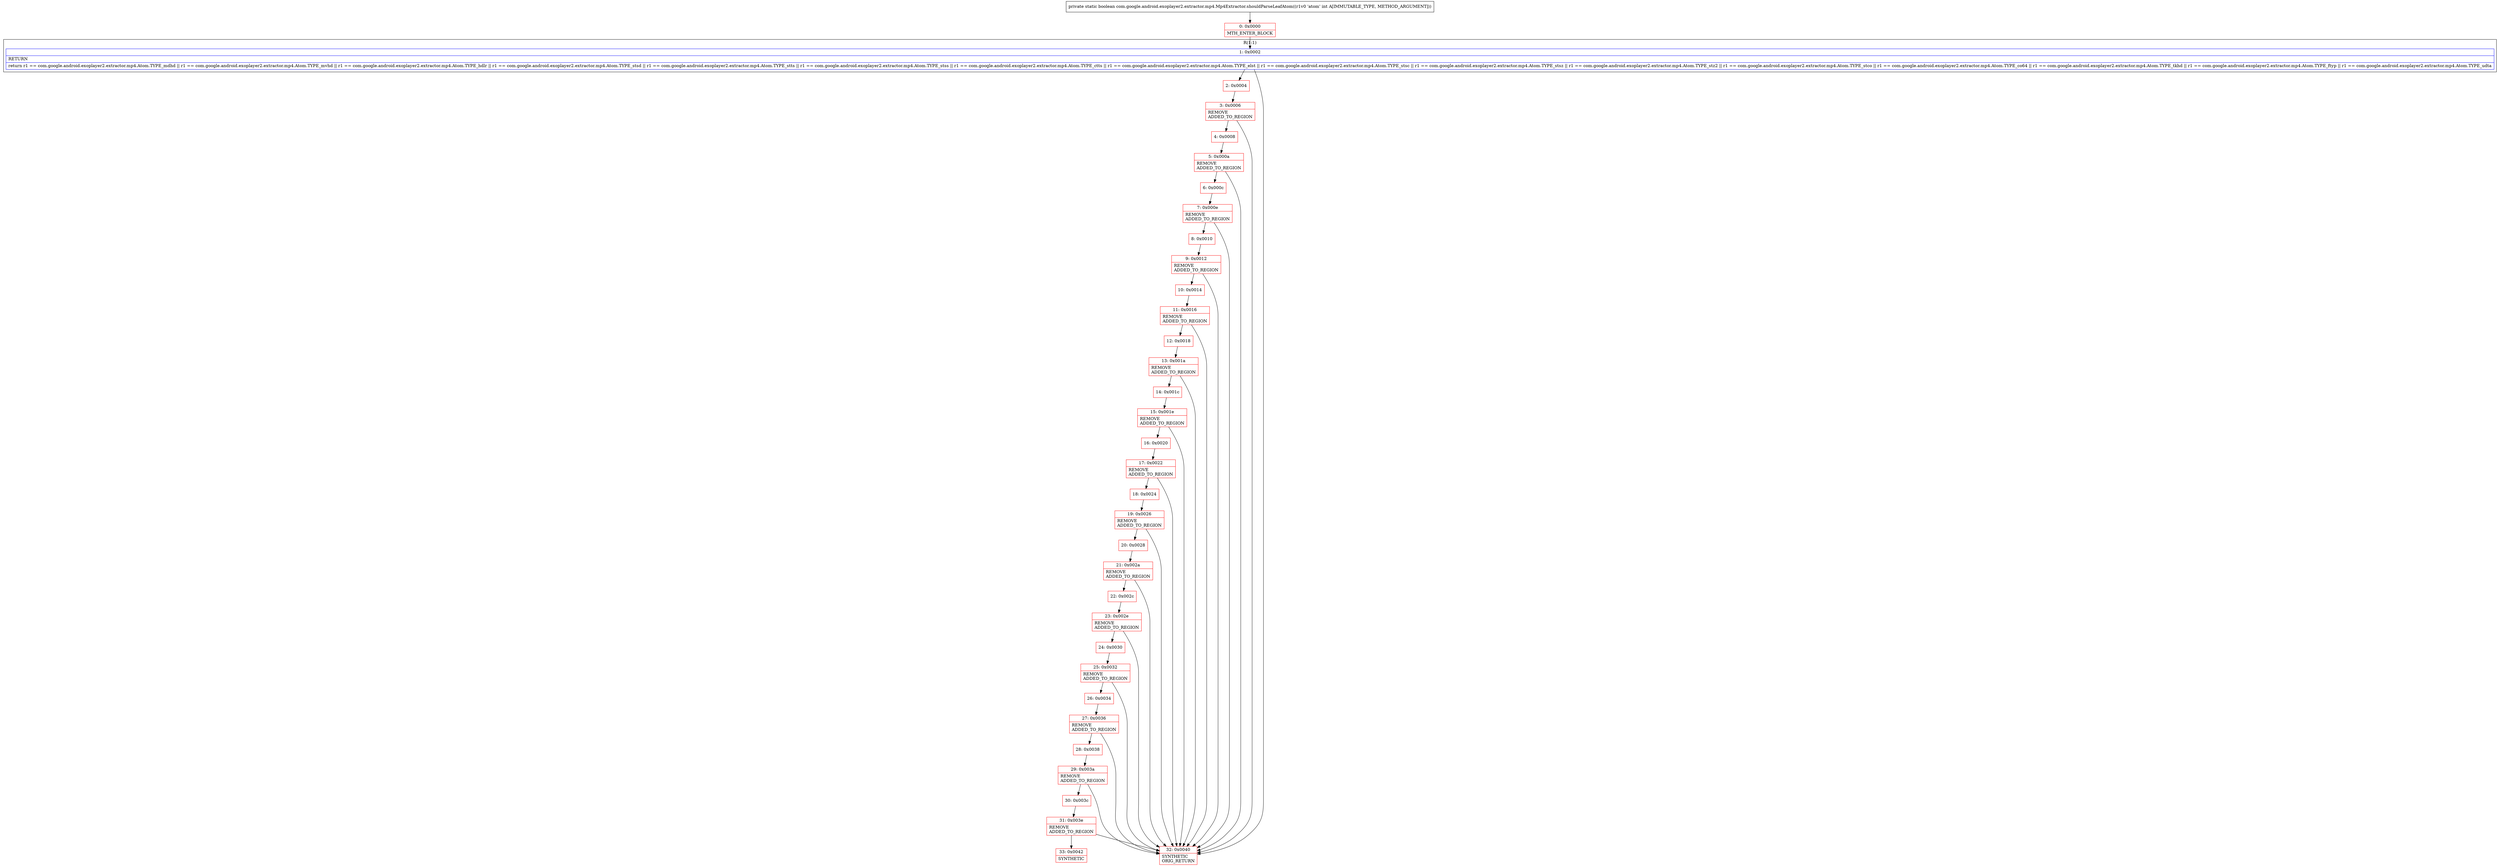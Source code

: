 digraph "CFG forcom.google.android.exoplayer2.extractor.mp4.Mp4Extractor.shouldParseLeafAtom(I)Z" {
subgraph cluster_Region_1475625799 {
label = "R(1:1)";
node [shape=record,color=blue];
Node_1 [shape=record,label="{1\:\ 0x0002|RETURN\l|return r1 == com.google.android.exoplayer2.extractor.mp4.Atom.TYPE_mdhd \|\| r1 == com.google.android.exoplayer2.extractor.mp4.Atom.TYPE_mvhd \|\| r1 == com.google.android.exoplayer2.extractor.mp4.Atom.TYPE_hdlr \|\| r1 == com.google.android.exoplayer2.extractor.mp4.Atom.TYPE_stsd \|\| r1 == com.google.android.exoplayer2.extractor.mp4.Atom.TYPE_stts \|\| r1 == com.google.android.exoplayer2.extractor.mp4.Atom.TYPE_stss \|\| r1 == com.google.android.exoplayer2.extractor.mp4.Atom.TYPE_ctts \|\| r1 == com.google.android.exoplayer2.extractor.mp4.Atom.TYPE_elst \|\| r1 == com.google.android.exoplayer2.extractor.mp4.Atom.TYPE_stsc \|\| r1 == com.google.android.exoplayer2.extractor.mp4.Atom.TYPE_stsz \|\| r1 == com.google.android.exoplayer2.extractor.mp4.Atom.TYPE_stz2 \|\| r1 == com.google.android.exoplayer2.extractor.mp4.Atom.TYPE_stco \|\| r1 == com.google.android.exoplayer2.extractor.mp4.Atom.TYPE_co64 \|\| r1 == com.google.android.exoplayer2.extractor.mp4.Atom.TYPE_tkhd \|\| r1 == com.google.android.exoplayer2.extractor.mp4.Atom.TYPE_ftyp \|\| r1 == com.google.android.exoplayer2.extractor.mp4.Atom.TYPE_udta\l}"];
}
Node_0 [shape=record,color=red,label="{0\:\ 0x0000|MTH_ENTER_BLOCK\l}"];
Node_2 [shape=record,color=red,label="{2\:\ 0x0004}"];
Node_3 [shape=record,color=red,label="{3\:\ 0x0006|REMOVE\lADDED_TO_REGION\l}"];
Node_4 [shape=record,color=red,label="{4\:\ 0x0008}"];
Node_5 [shape=record,color=red,label="{5\:\ 0x000a|REMOVE\lADDED_TO_REGION\l}"];
Node_6 [shape=record,color=red,label="{6\:\ 0x000c}"];
Node_7 [shape=record,color=red,label="{7\:\ 0x000e|REMOVE\lADDED_TO_REGION\l}"];
Node_8 [shape=record,color=red,label="{8\:\ 0x0010}"];
Node_9 [shape=record,color=red,label="{9\:\ 0x0012|REMOVE\lADDED_TO_REGION\l}"];
Node_10 [shape=record,color=red,label="{10\:\ 0x0014}"];
Node_11 [shape=record,color=red,label="{11\:\ 0x0016|REMOVE\lADDED_TO_REGION\l}"];
Node_12 [shape=record,color=red,label="{12\:\ 0x0018}"];
Node_13 [shape=record,color=red,label="{13\:\ 0x001a|REMOVE\lADDED_TO_REGION\l}"];
Node_14 [shape=record,color=red,label="{14\:\ 0x001c}"];
Node_15 [shape=record,color=red,label="{15\:\ 0x001e|REMOVE\lADDED_TO_REGION\l}"];
Node_16 [shape=record,color=red,label="{16\:\ 0x0020}"];
Node_17 [shape=record,color=red,label="{17\:\ 0x0022|REMOVE\lADDED_TO_REGION\l}"];
Node_18 [shape=record,color=red,label="{18\:\ 0x0024}"];
Node_19 [shape=record,color=red,label="{19\:\ 0x0026|REMOVE\lADDED_TO_REGION\l}"];
Node_20 [shape=record,color=red,label="{20\:\ 0x0028}"];
Node_21 [shape=record,color=red,label="{21\:\ 0x002a|REMOVE\lADDED_TO_REGION\l}"];
Node_22 [shape=record,color=red,label="{22\:\ 0x002c}"];
Node_23 [shape=record,color=red,label="{23\:\ 0x002e|REMOVE\lADDED_TO_REGION\l}"];
Node_24 [shape=record,color=red,label="{24\:\ 0x0030}"];
Node_25 [shape=record,color=red,label="{25\:\ 0x0032|REMOVE\lADDED_TO_REGION\l}"];
Node_26 [shape=record,color=red,label="{26\:\ 0x0034}"];
Node_27 [shape=record,color=red,label="{27\:\ 0x0036|REMOVE\lADDED_TO_REGION\l}"];
Node_28 [shape=record,color=red,label="{28\:\ 0x0038}"];
Node_29 [shape=record,color=red,label="{29\:\ 0x003a|REMOVE\lADDED_TO_REGION\l}"];
Node_30 [shape=record,color=red,label="{30\:\ 0x003c}"];
Node_31 [shape=record,color=red,label="{31\:\ 0x003e|REMOVE\lADDED_TO_REGION\l}"];
Node_32 [shape=record,color=red,label="{32\:\ 0x0040|SYNTHETIC\lORIG_RETURN\l}"];
Node_33 [shape=record,color=red,label="{33\:\ 0x0042|SYNTHETIC\l}"];
MethodNode[shape=record,label="{private static boolean com.google.android.exoplayer2.extractor.mp4.Mp4Extractor.shouldParseLeafAtom((r1v0 'atom' int A[IMMUTABLE_TYPE, METHOD_ARGUMENT])) }"];
MethodNode -> Node_0;
Node_1 -> Node_2;
Node_1 -> Node_32;
Node_0 -> Node_1;
Node_2 -> Node_3;
Node_3 -> Node_4;
Node_3 -> Node_32;
Node_4 -> Node_5;
Node_5 -> Node_6;
Node_5 -> Node_32;
Node_6 -> Node_7;
Node_7 -> Node_8;
Node_7 -> Node_32;
Node_8 -> Node_9;
Node_9 -> Node_10;
Node_9 -> Node_32;
Node_10 -> Node_11;
Node_11 -> Node_12;
Node_11 -> Node_32;
Node_12 -> Node_13;
Node_13 -> Node_14;
Node_13 -> Node_32;
Node_14 -> Node_15;
Node_15 -> Node_16;
Node_15 -> Node_32;
Node_16 -> Node_17;
Node_17 -> Node_18;
Node_17 -> Node_32;
Node_18 -> Node_19;
Node_19 -> Node_20;
Node_19 -> Node_32;
Node_20 -> Node_21;
Node_21 -> Node_22;
Node_21 -> Node_32;
Node_22 -> Node_23;
Node_23 -> Node_24;
Node_23 -> Node_32;
Node_24 -> Node_25;
Node_25 -> Node_26;
Node_25 -> Node_32;
Node_26 -> Node_27;
Node_27 -> Node_28;
Node_27 -> Node_32;
Node_28 -> Node_29;
Node_29 -> Node_30;
Node_29 -> Node_32;
Node_30 -> Node_31;
Node_31 -> Node_32;
Node_31 -> Node_33;
}

